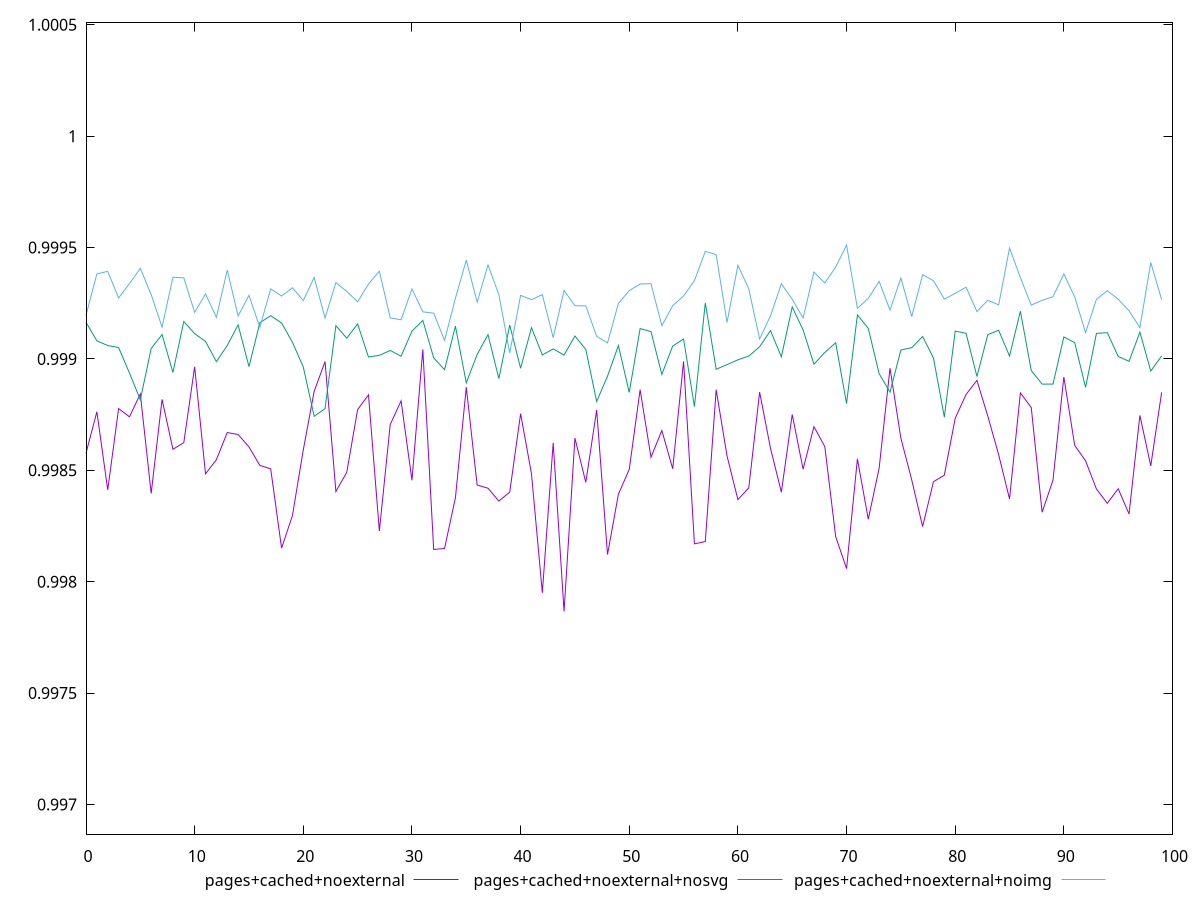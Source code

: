 $_pagesCachedNoexternal <<EOF
0.9985770031535031
0.9987631472191403
0.9984122784436921
0.998777320266471
0.9987403462973732
0.9988429495545448
0.9983962613583439
0.9988185838398493
0.9985945381021717
0.998624154700753
0.9989651454761084
0.9984843877230433
0.998547588609306
0.9986695941361373
0.9986608926677054
0.9986050401118411
0.9985220913028061
0.9985065974277756
0.9981507192640874
0.9982967322309337
0.9985921159770663
0.9988546433328331
0.998988275634463
0.9984048685307121
0.9984911614876777
0.9987728013485069
0.9988387251543851
0.9982276199322336
0.9987057329613022
0.9988118617333208
0.9984552882902911
0.9990427653865365
0.9981447713298366
0.9981492596803707
0.9983762482468642
0.9988732392778898
0.9984342159437959
0.9984196626339741
0.9983620572423351
0.9984021591299744
0.9987543282334074
0.9984853311285
0.9979501618043835
0.9986233186529334
0.9978667139511739
0.9986447257095986
0.9984458779111778
0.9987709595474197
0.9981219448237042
0.9983924613665667
0.9985043296447575
0.9988620513661473
0.9985586124224697
0.9986787396088742
0.998507130649694
0.9989893025493146
0.9981700299405648
0.998180298462847
0.9988618340010238
0.9985647048172377
0.9983686183782796
0.9984210529973376
0.9988509621725403
0.9985993729760105
0.9984018786512666
0.9987507174475088
0.9985049079515933
0.9986962064937371
0.9986063065135562
0.9982025446989222
0.9980588142362545
0.9985516321893725
0.9982804973300408
0.9985099720944972
0.9989586235044932
0.9986443950963391
0.9984567462672991
0.9982474821860117
0.9984488518174471
0.9984783124785861
0.9987337627788297
0.9988406367580546
0.9989038415431923
0.9987435112689367
0.9985700467033181
0.9983717019705458
0.9988476744060844
0.9987819410350325
0.9983117329082503
0.9984555161670148
0.9989191834771101
0.9986121208561531
0.9985426204350432
0.9984162291632885
0.9983521308504634
0.9984173433308772
0.9983041227593636
0.9987466312851482
0.9985199294355769
0.998849940072261
EOF
$_pagesCachedNoexternalNosvg <<EOF
0.9991646750352055
0.9990813993977098
0.9990602457482711
0.9990513784178956
0.9989368763064064
0.9988165702294427
0.9990470476354427
0.9991096095194485
0.9989393858306971
0.9991683064844227
0.9991136620659334
0.9990788099245529
0.9989881099289146
0.9990605903545506
0.999153100345384
0.9989655162595004
0.9991627830505496
0.9991941427883564
0.9991618358320234
0.9990752558061827
0.9989637288307395
0.9987426912964129
0.998777014296121
0.9991495635312362
0.9990933799227721
0.9991571739760339
0.9990086966835054
0.9990163746940144
0.9990382453246612
0.9990122810588165
0.9991250827943424
0.9991732906803623
0.999004971553672
0.9989516279008592
0.9991474709482192
0.9988927419825777
0.999020229060168
0.9991090681148822
0.9989116380473069
0.9991521158064592
0.9989581830833694
0.9991407599747584
0.9990180603689631
0.9990452730667865
0.9990172826380288
0.9991030658542239
0.9990429877880229
0.9988092398017209
0.9989227327985328
0.9990601830822539
0.998849611394208
0.999136479101302
0.9991228552442154
0.9989304618446277
0.9990582388585245
0.9990893181412493
0.9987862443983795
0.999251899990776
0.9989537371091308
0.9989746527213146
0.998996238256072
0.9990129642282503
0.9990550336419184
0.9991270987090236
0.9990095121801941
0.9992335396705836
0.9991303522458763
0.9989763255366058
0.9990294455695222
0.9990728702651787
0.9987999155293524
0.9991977314267213
0.999137418764098
0.9989338451500014
0.998851071642568
0.9990400935027846
0.9990507471217067
0.9991010380761494
0.9990043824050949
0.9987388985739758
0.9991250531220762
0.9991153389906475
0.9989213419612557
0.9991091282833306
0.9991288745140463
0.9990130943150638
0.9992144537516605
0.998948082639417
0.9988872672765196
0.9988870891838508
0.9990989461188635
0.9990733043478759
0.9988723760989031
0.999114740366819
0.9991181483906678
0.9990114021705279
0.9989893356624258
0.9991203254629253
0.9989457254863539
0.9990135495163743
EOF
$_pagesCachedNoexternalNoimg <<EOF
0.999196564377141
0.9993816669517313
0.9993933595230222
0.9992737890176743
0.9993381248060278
0.9994069753672791
0.9992887988616788
0.9991428651196054
0.9993670509721058
0.9993641518788305
0.9992090011413286
0.9992920345119805
0.9991870689807203
0.9993993638681059
0.9991928601550089
0.9992858821635464
0.9991419884547244
0.9993147872349553
0.9992825994746217
0.9993196954880073
0.9992622689241678
0.9993657534399243
0.9991841755761444
0.9993425940735621
0.999303519604188
0.9992565483014877
0.9993365658562801
0.9993940985961396
0.9991843724641856
0.9991761001872859
0.999314147168886
0.9992116351488913
0.9992055062309613
0.9990833993506993
0.999272398478624
0.9994440485480636
0.999254843874207
0.9994221475709155
0.9992887988616788
0.9990270672225982
0.9992856026947643
0.9992661935811684
0.9992890014217242
0.9990952686628243
0.9993076964062795
0.9992391022700197
0.9992384887000508
0.9991015226387738
0.9990720947326315
0.9992490264116775
0.9993068774855178
0.9993366138660369
0.9993381487678408
0.9991490407533934
0.9992392622694601
0.9992829308118647
0.9993516280378378
0.9994833139309174
0.9994682834265711
0.9991639300980973
0.9994205704584409
0.9993144672593204
0.9990897463485386
0.999193529549584
0.9993376454296203
0.9992682663710779
0.9991838379692861
0.999390261317942
0.9993411148651354
0.9994123508017315
0.9995115149347426
0.999226893698786
0.9992722696217857
0.9993485327187537
0.9992191705506424
0.9993633615592555
0.999189954535505
0.999378385858688
0.9993512505916532
0.9992686803897087
0.9992945293258415
0.9993221882689569
0.9992128675274345
0.9992636742877843
0.9992429617149277
0.9994983227366241
0.9993653823404369
0.9992416857698645
0.9992633881766235
0.9992793563813538
0.9993817579022581
0.9992782813911972
0.9991184170185787
0.9992678780653943
0.9993062565957898
0.9992686286472063
0.9992163376245882
0.9991407307088886
0.9994327969660596
0.9992663232622863
EOF
set key outside below
set terminal pngcairo
set output "report_00005_2020-11-02T22-26-11.212Z/mainthread-work-breakdown/mainthread-work-breakdown_pages+cached+noexternal_pages+cached+noexternal+nosvg_pages+cached+noexternal+noimg.png"
set yrange [0.9968667139511739:1.0005115149347426]
plot $_pagesCachedNoexternal title "pages+cached+noexternal" with line ,$_pagesCachedNoexternalNosvg title "pages+cached+noexternal+nosvg" with line ,$_pagesCachedNoexternalNoimg title "pages+cached+noexternal+noimg" with line ,